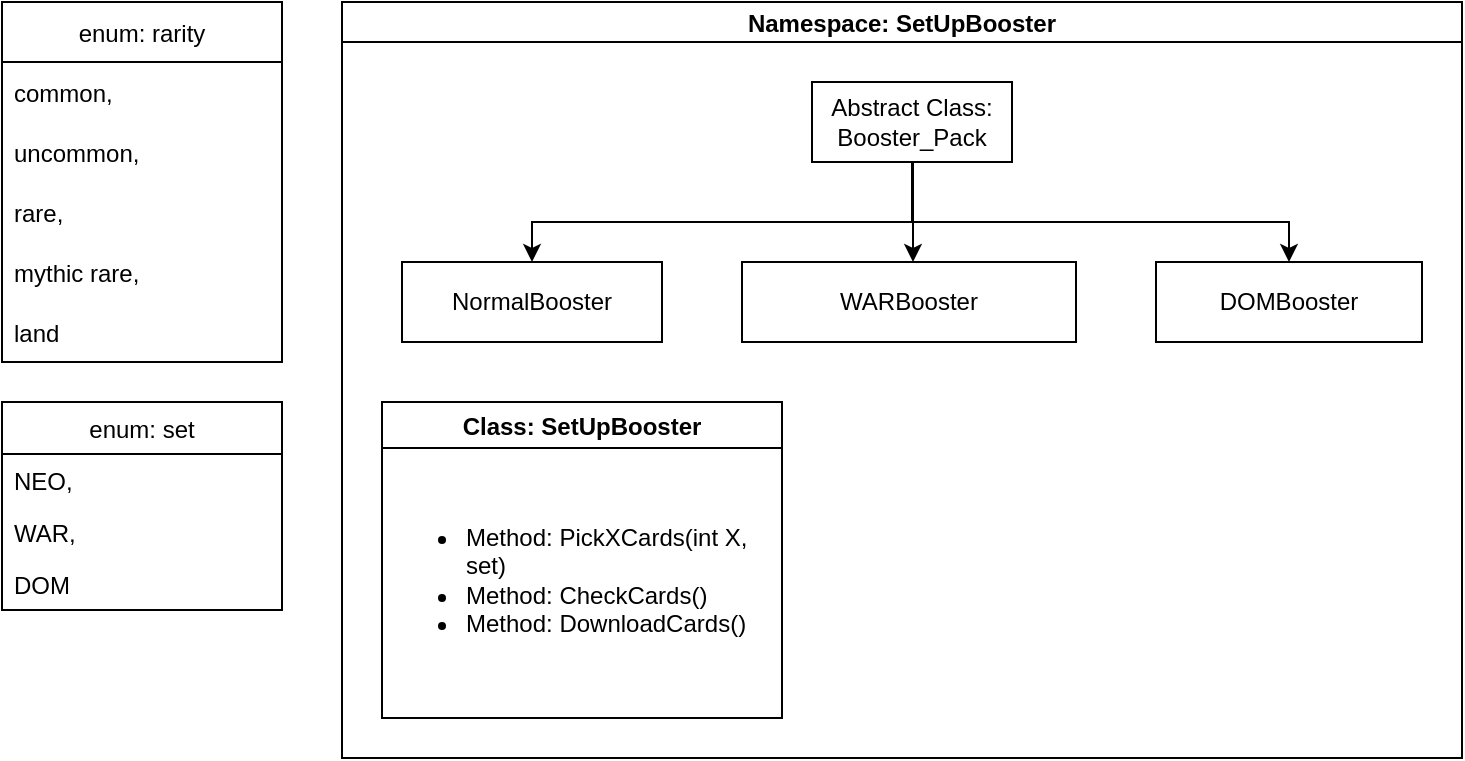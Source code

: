 <mxfile>
    <diagram id="m9IBH8btpBihCmFAhEDS" name="Page-1">
        <mxGraphModel dx="786" dy="472" grid="1" gridSize="10" guides="1" tooltips="1" connect="1" arrows="1" fold="1" page="1" pageScale="1" pageWidth="850" pageHeight="1100" math="0" shadow="0">
            <root>
                <mxCell id="0"/>
                <mxCell id="1" parent="0"/>
                <mxCell id="11" value="enum: rarity" style="swimlane;fontStyle=0;childLayout=stackLayout;horizontal=1;startSize=30;horizontalStack=0;resizeParent=1;resizeParentMax=0;resizeLast=0;collapsible=1;marginBottom=0;" parent="1" vertex="1">
                    <mxGeometry x="40" y="40" width="140" height="180" as="geometry"/>
                </mxCell>
                <mxCell id="12" value="common," style="text;strokeColor=none;fillColor=none;align=left;verticalAlign=middle;spacingLeft=4;spacingRight=4;overflow=hidden;points=[[0,0.5],[1,0.5]];portConstraint=eastwest;rotatable=0;" parent="11" vertex="1">
                    <mxGeometry y="30" width="140" height="30" as="geometry"/>
                </mxCell>
                <mxCell id="13" value="uncommon," style="text;strokeColor=none;fillColor=none;align=left;verticalAlign=middle;spacingLeft=4;spacingRight=4;overflow=hidden;points=[[0,0.5],[1,0.5]];portConstraint=eastwest;rotatable=0;" parent="11" vertex="1">
                    <mxGeometry y="60" width="140" height="30" as="geometry"/>
                </mxCell>
                <mxCell id="14" value="rare," style="text;strokeColor=none;fillColor=none;align=left;verticalAlign=middle;spacingLeft=4;spacingRight=4;overflow=hidden;points=[[0,0.5],[1,0.5]];portConstraint=eastwest;rotatable=0;" parent="11" vertex="1">
                    <mxGeometry y="90" width="140" height="30" as="geometry"/>
                </mxCell>
                <mxCell id="22" value="mythic rare," style="text;strokeColor=none;fillColor=none;align=left;verticalAlign=middle;spacingLeft=4;spacingRight=4;overflow=hidden;points=[[0,0.5],[1,0.5]];portConstraint=eastwest;rotatable=0;" parent="11" vertex="1">
                    <mxGeometry y="120" width="140" height="30" as="geometry"/>
                </mxCell>
                <mxCell id="40" value="land" style="text;strokeColor=none;fillColor=none;align=left;verticalAlign=middle;spacingLeft=4;spacingRight=4;overflow=hidden;points=[[0,0.5],[1,0.5]];portConstraint=eastwest;rotatable=0;" vertex="1" parent="11">
                    <mxGeometry y="150" width="140" height="30" as="geometry"/>
                </mxCell>
                <mxCell id="15" value="Namespace: SetUpBooster" style="swimlane;startSize=20;horizontal=1;childLayout=treeLayout;horizontalTree=0;resizable=0;containerType=tree;" parent="1" vertex="1">
                    <mxGeometry x="210" y="40" width="560" height="378" as="geometry"/>
                </mxCell>
                <mxCell id="16" value="Abstract Class: Booster_Pack" style="whiteSpace=wrap;html=1;" parent="15" vertex="1">
                    <mxGeometry x="235" y="40" width="100" height="40" as="geometry"/>
                </mxCell>
                <mxCell id="17" value="NormalBooster" style="whiteSpace=wrap;html=1;" parent="15" vertex="1">
                    <mxGeometry x="30" y="130" width="130" height="40" as="geometry"/>
                </mxCell>
                <mxCell id="18" value="" style="edgeStyle=elbowEdgeStyle;elbow=vertical;html=1;rounded=0;" parent="15" source="16" target="17" edge="1">
                    <mxGeometry relative="1" as="geometry">
                        <Array as="points">
                            <mxPoint x="196.5" y="110"/>
                        </Array>
                    </mxGeometry>
                </mxCell>
                <mxCell id="19" value="WARBooster" style="whiteSpace=wrap;html=1;" parent="15" vertex="1">
                    <mxGeometry x="200" y="130" width="167" height="40" as="geometry"/>
                </mxCell>
                <mxCell id="20" value="" style="edgeStyle=elbowEdgeStyle;elbow=vertical;html=1;rounded=0;" parent="15" source="16" target="19" edge="1">
                    <mxGeometry relative="1" as="geometry">
                        <Array as="points">
                            <mxPoint x="285.5" y="105"/>
                        </Array>
                    </mxGeometry>
                </mxCell>
                <mxCell id="33" value="" style="edgeStyle=none;html=1;entryX=0.5;entryY=0;entryDx=0;entryDy=0;exitX=0.5;exitY=1;exitDx=0;exitDy=0;rounded=0;" parent="15" source="16" target="34" edge="1">
                    <mxGeometry relative="1" as="geometry">
                        <Array as="points">
                            <mxPoint x="285.5" y="110"/>
                            <mxPoint x="376.5" y="110"/>
                            <mxPoint x="473.5" y="110"/>
                        </Array>
                    </mxGeometry>
                </mxCell>
                <mxCell id="34" value="DOMBooster" style="whiteSpace=wrap;html=1;" parent="15" vertex="1">
                    <mxGeometry x="407" y="130" width="133" height="40" as="geometry"/>
                </mxCell>
                <mxCell id="35" value="Class: SetUpBooster" style="swimlane;" parent="15" vertex="1">
                    <mxGeometry x="20" y="200" width="200" height="158" as="geometry"/>
                </mxCell>
                <mxCell id="37" value="&lt;ul&gt;&lt;li&gt;Method: PickXCards(int X, set)&lt;/li&gt;&lt;li&gt;Method: CheckCards()&lt;/li&gt;&lt;li&gt;Method: DownloadCards()&lt;/li&gt;&lt;/ul&gt;" style="text;strokeColor=none;fillColor=none;html=1;whiteSpace=wrap;verticalAlign=middle;overflow=hidden;" parent="35" vertex="1">
                    <mxGeometry y="20" width="200" height="138" as="geometry"/>
                </mxCell>
                <mxCell id="23" value="enum: set" style="swimlane;fontStyle=0;childLayout=stackLayout;horizontal=1;startSize=26;fillColor=none;horizontalStack=0;resizeParent=1;resizeParentMax=0;resizeLast=0;collapsible=1;marginBottom=0;" parent="1" vertex="1">
                    <mxGeometry x="40" y="240" width="140" height="104" as="geometry"/>
                </mxCell>
                <mxCell id="24" value="NEO," style="text;strokeColor=none;fillColor=none;align=left;verticalAlign=top;spacingLeft=4;spacingRight=4;overflow=hidden;rotatable=0;points=[[0,0.5],[1,0.5]];portConstraint=eastwest;" parent="23" vertex="1">
                    <mxGeometry y="26" width="140" height="26" as="geometry"/>
                </mxCell>
                <mxCell id="38" value="WAR," style="text;strokeColor=none;fillColor=none;align=left;verticalAlign=top;spacingLeft=4;spacingRight=4;overflow=hidden;rotatable=0;points=[[0,0.5],[1,0.5]];portConstraint=eastwest;" vertex="1" parent="23">
                    <mxGeometry y="52" width="140" height="26" as="geometry"/>
                </mxCell>
                <mxCell id="39" value="DOM" style="text;strokeColor=none;fillColor=none;align=left;verticalAlign=top;spacingLeft=4;spacingRight=4;overflow=hidden;rotatable=0;points=[[0,0.5],[1,0.5]];portConstraint=eastwest;" vertex="1" parent="23">
                    <mxGeometry y="78" width="140" height="26" as="geometry"/>
                </mxCell>
            </root>
        </mxGraphModel>
    </diagram>
</mxfile>